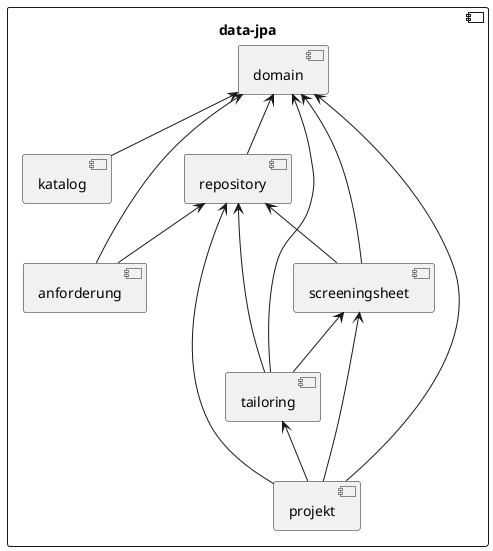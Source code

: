 @startuml Ebene2.png

skinparam componentStyle uml2
'skinparam component {
'  BorderColor #grey
'  BackgroundColor #white
'}
component [data-jpa] {
    [domain]

    [katalog]
    [domain] <-- [katalog]

    [repository]
    [domain] <-- [repository]

    [anforderung]
    [domain] <-- [anforderung]
    [repository] <-- [anforderung]

    [screeningsheet]
    [domain] <-- [screeningsheet]
    [repository] <-- [screeningsheet]

    [tailoring]
    [domain] <-- [tailoring]
    [repository] <-- [tailoring]
    [screeningsheet] <-- [tailoring]

    [projekt]
    [domain] <-- [projekt]
    [repository] <-- [projekt]
    [screeningsheet] <-- [projekt]
    [tailoring] <-- [projekt]
}
@enduml
